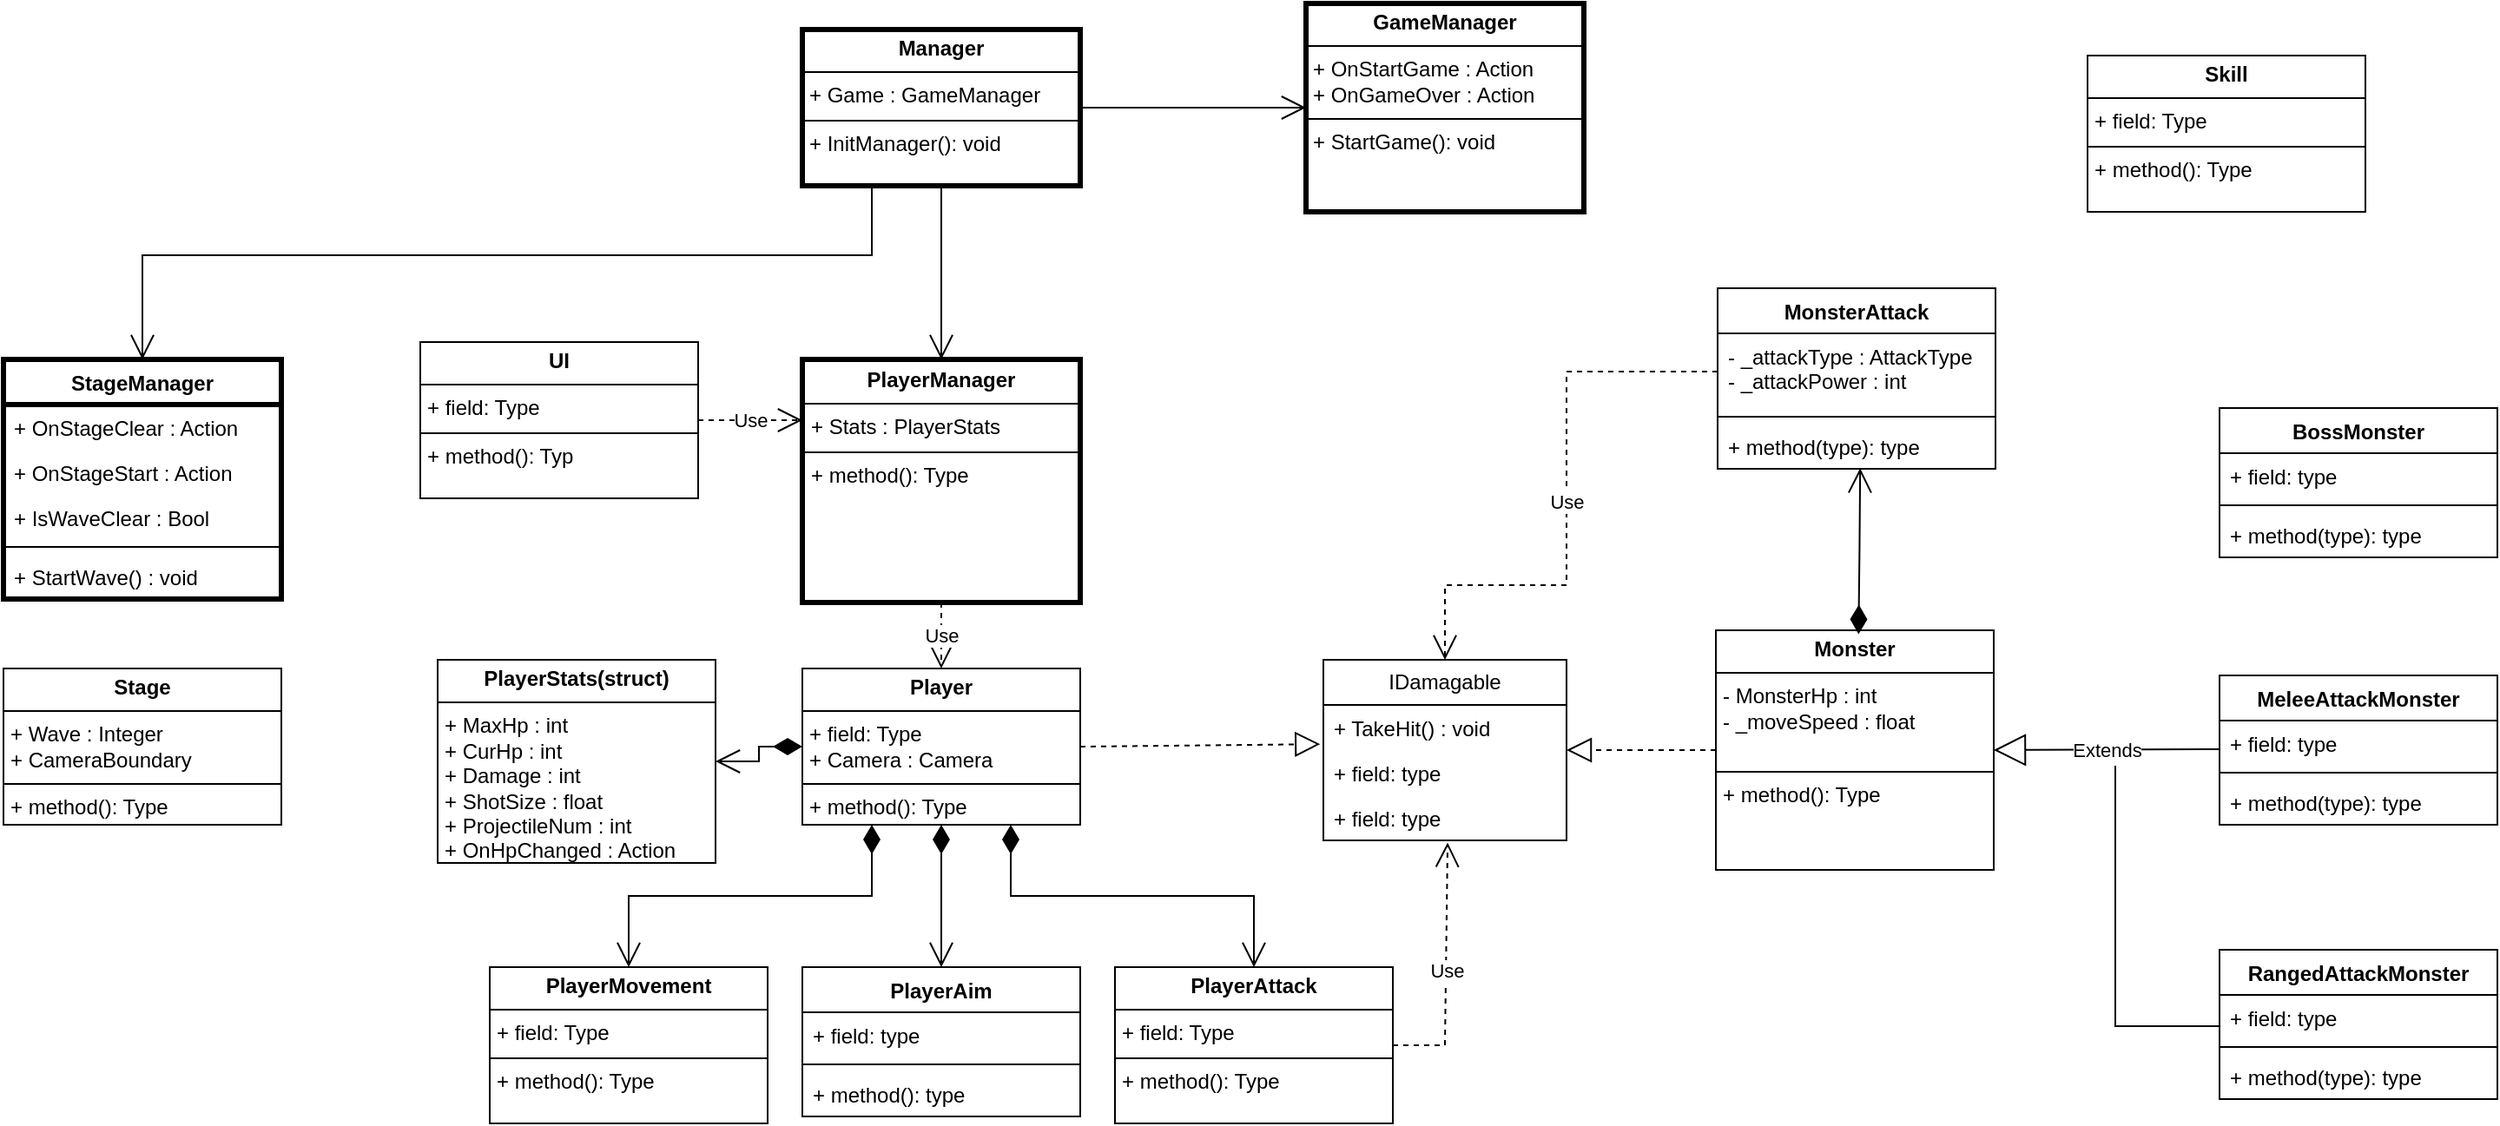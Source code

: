 <mxfile version="26.2.14">
  <diagram id="C5RBs43oDa-KdzZeNtuy" name="Page-1">
    <mxGraphModel grid="1" page="1" gridSize="10" guides="1" tooltips="1" connect="1" arrows="1" fold="1" pageScale="1" pageWidth="1654" pageHeight="1169" math="0" shadow="0">
      <root>
        <mxCell id="WIyWlLk6GJQsqaUBKTNV-0" />
        <mxCell id="WIyWlLk6GJQsqaUBKTNV-1" parent="WIyWlLk6GJQsqaUBKTNV-0" />
        <mxCell id="WXEaCWU6vomBhj6yejDs-34" value="&lt;p style=&quot;margin:0px;margin-top:4px;text-align:center;&quot;&gt;&lt;b&gt;GameManager&lt;/b&gt;&lt;/p&gt;&lt;hr size=&quot;1&quot; style=&quot;border-style:solid;&quot;&gt;&lt;p style=&quot;margin:0px;margin-left:4px;&quot;&gt;+ OnStartGame : Action&lt;/p&gt;&lt;p style=&quot;margin:0px;margin-left:4px;&quot;&gt;+ OnGameOver : Action&lt;/p&gt;&lt;hr size=&quot;1&quot; style=&quot;border-style:solid;&quot;&gt;&lt;p style=&quot;margin:0px;margin-left:4px;&quot;&gt;+ StartGame(): void&lt;/p&gt;" style="verticalAlign=top;align=left;overflow=fill;html=1;whiteSpace=wrap;strokeColor=light-dark(#000000,#0EFF6E);strokeWidth=3;" vertex="1" parent="WIyWlLk6GJQsqaUBKTNV-1">
          <mxGeometry x="590" y="15" width="160" height="120" as="geometry" />
        </mxCell>
        <mxCell id="WXEaCWU6vomBhj6yejDs-40" value="" style="endArrow=open;endFill=1;endSize=12;html=1;rounded=0;entryX=0;entryY=0.5;entryDx=0;entryDy=0;exitX=1;exitY=0.5;exitDx=0;exitDy=0;" edge="1" parent="WIyWlLk6GJQsqaUBKTNV-1" source="WXEaCWU6vomBhj6yejDs-41" target="WXEaCWU6vomBhj6yejDs-34">
          <mxGeometry width="160" relative="1" as="geometry">
            <mxPoint x="500" y="50" as="sourcePoint" />
            <mxPoint x="490" y="210" as="targetPoint" />
          </mxGeometry>
        </mxCell>
        <mxCell id="WXEaCWU6vomBhj6yejDs-41" value="&lt;p style=&quot;margin:0px;margin-top:4px;text-align:center;&quot;&gt;&lt;b&gt;Manager&lt;/b&gt;&lt;/p&gt;&lt;hr size=&quot;1&quot; style=&quot;border-style:solid;&quot;&gt;&lt;p style=&quot;margin:0px;margin-left:4px;&quot;&gt;+ Game : GameManager&lt;/p&gt;&lt;hr size=&quot;1&quot; style=&quot;border-style:solid;&quot;&gt;&lt;p style=&quot;margin:0px;margin-left:4px;&quot;&gt;+ InitManager(): void&lt;/p&gt;" style="verticalAlign=top;align=left;overflow=fill;html=1;whiteSpace=wrap;strokeWidth=3;strokeColor=light-dark(#000000,#0EFF6E);" vertex="1" parent="WIyWlLk6GJQsqaUBKTNV-1">
          <mxGeometry x="300" y="30" width="160" height="90" as="geometry" />
        </mxCell>
        <mxCell id="WXEaCWU6vomBhj6yejDs-42" value="&lt;p style=&quot;margin:0px;margin-top:4px;text-align:center;&quot;&gt;&lt;b&gt;Player&lt;/b&gt;&lt;/p&gt;&lt;hr size=&quot;1&quot; style=&quot;border-style:solid;&quot;&gt;&lt;p style=&quot;margin:0px;margin-left:4px;&quot;&gt;+ field: Type&lt;/p&gt;&lt;p style=&quot;margin:0px;margin-left:4px;&quot;&gt;+ Camera : Camera&lt;/p&gt;&lt;hr size=&quot;1&quot; style=&quot;border-style:solid;&quot;&gt;&lt;p style=&quot;margin:0px;margin-left:4px;&quot;&gt;+ method(): Type&lt;/p&gt;" style="verticalAlign=top;align=left;overflow=fill;html=1;whiteSpace=wrap;" vertex="1" parent="WIyWlLk6GJQsqaUBKTNV-1">
          <mxGeometry x="300" y="398" width="160" height="90" as="geometry" />
        </mxCell>
        <mxCell id="WXEaCWU6vomBhj6yejDs-43" value="&lt;p style=&quot;margin:0px;margin-top:4px;text-align:center;&quot;&gt;&lt;b&gt;Monster&lt;/b&gt;&lt;/p&gt;&lt;hr size=&quot;1&quot; style=&quot;border-style:solid;&quot;&gt;&lt;p style=&quot;margin:0px;margin-left:4px;&quot;&gt;- MonsterHp : int&lt;/p&gt;&lt;p style=&quot;margin:0px;margin-left:4px;&quot;&gt;- _moveSpeed : float&lt;/p&gt;&lt;p style=&quot;margin:0px;margin-left:4px;&quot;&gt;&lt;br&gt;&lt;/p&gt;&lt;hr size=&quot;1&quot; style=&quot;border-style:solid;&quot;&gt;&lt;p style=&quot;margin:0px;margin-left:4px;&quot;&gt;+ method(): Type&lt;/p&gt;" style="verticalAlign=top;align=left;overflow=fill;html=1;whiteSpace=wrap;" vertex="1" parent="WIyWlLk6GJQsqaUBKTNV-1">
          <mxGeometry x="826" y="376" width="160" height="138" as="geometry" />
        </mxCell>
        <mxCell id="WXEaCWU6vomBhj6yejDs-44" value="&lt;p style=&quot;margin:0px;margin-top:4px;text-align:center;&quot;&gt;&lt;b&gt;Stage&lt;/b&gt;&lt;/p&gt;&lt;hr size=&quot;1&quot; style=&quot;border-style:solid;&quot;&gt;&lt;p style=&quot;margin:0px;margin-left:4px;&quot;&gt;+ Wave : Integer&lt;/p&gt;&lt;p style=&quot;margin:0px;margin-left:4px;&quot;&gt;+ CameraBoundary&lt;/p&gt;&lt;hr size=&quot;1&quot; style=&quot;border-style:solid;&quot;&gt;&lt;p style=&quot;margin:0px;margin-left:4px;&quot;&gt;+ method(): Type&lt;/p&gt;" style="verticalAlign=top;align=left;overflow=fill;html=1;whiteSpace=wrap;" vertex="1" parent="WIyWlLk6GJQsqaUBKTNV-1">
          <mxGeometry x="-160" y="398" width="160" height="90" as="geometry" />
        </mxCell>
        <mxCell id="WXEaCWU6vomBhj6yejDs-45" value="&lt;p style=&quot;margin:0px;margin-top:4px;text-align:center;&quot;&gt;&lt;b&gt;PlayerAttack&lt;/b&gt;&lt;/p&gt;&lt;hr size=&quot;1&quot; style=&quot;border-style:solid;&quot;&gt;&lt;p style=&quot;margin:0px;margin-left:4px;&quot;&gt;+ field: Type&lt;/p&gt;&lt;hr size=&quot;1&quot; style=&quot;border-style:solid;&quot;&gt;&lt;p style=&quot;margin:0px;margin-left:4px;&quot;&gt;+ method(): Type&lt;/p&gt;" style="verticalAlign=top;align=left;overflow=fill;html=1;whiteSpace=wrap;" vertex="1" parent="WIyWlLk6GJQsqaUBKTNV-1">
          <mxGeometry x="480" y="570" width="160" height="90" as="geometry" />
        </mxCell>
        <mxCell id="WXEaCWU6vomBhj6yejDs-46" value="" style="endArrow=open;html=1;endSize=12;startArrow=diamondThin;startSize=14;startFill=1;edgeStyle=orthogonalEdgeStyle;align=left;verticalAlign=bottom;rounded=0;exitX=0.75;exitY=1;exitDx=0;exitDy=0;entryX=0.5;entryY=0;entryDx=0;entryDy=0;" edge="1" parent="WIyWlLk6GJQsqaUBKTNV-1" source="WXEaCWU6vomBhj6yejDs-42" target="WXEaCWU6vomBhj6yejDs-45">
          <mxGeometry x="-1" relative="1" as="geometry">
            <mxPoint x="380" y="530" as="sourcePoint" />
            <mxPoint x="540" y="530" as="targetPoint" />
            <mxPoint as="offset" />
          </mxGeometry>
        </mxCell>
        <mxCell id="WXEaCWU6vomBhj6yejDs-47" value="&lt;p style=&quot;margin:0px;margin-top:4px;text-align:center;&quot;&gt;&lt;b&gt;PlayerMovement&lt;/b&gt;&lt;/p&gt;&lt;hr size=&quot;1&quot; style=&quot;border-style:solid;&quot;&gt;&lt;p style=&quot;margin:0px;margin-left:4px;&quot;&gt;+ field: Type&lt;/p&gt;&lt;hr size=&quot;1&quot; style=&quot;border-style:solid;&quot;&gt;&lt;p style=&quot;margin:0px;margin-left:4px;&quot;&gt;+ method(): Type&lt;/p&gt;" style="verticalAlign=top;align=left;overflow=fill;html=1;whiteSpace=wrap;" vertex="1" parent="WIyWlLk6GJQsqaUBKTNV-1">
          <mxGeometry x="120" y="570" width="160" height="90" as="geometry" />
        </mxCell>
        <mxCell id="WXEaCWU6vomBhj6yejDs-49" value="" style="endArrow=open;html=1;endSize=12;startArrow=diamondThin;startSize=14;startFill=1;edgeStyle=orthogonalEdgeStyle;align=left;verticalAlign=bottom;rounded=0;exitX=0.25;exitY=1;exitDx=0;exitDy=0;entryX=0.5;entryY=0;entryDx=0;entryDy=0;" edge="1" parent="WIyWlLk6GJQsqaUBKTNV-1" source="WXEaCWU6vomBhj6yejDs-42" target="WXEaCWU6vomBhj6yejDs-47">
          <mxGeometry x="-0.36" y="-29" relative="1" as="geometry">
            <mxPoint x="110" y="530" as="sourcePoint" />
            <mxPoint x="270" y="530" as="targetPoint" />
            <mxPoint as="offset" />
          </mxGeometry>
        </mxCell>
        <mxCell id="WXEaCWU6vomBhj6yejDs-50" value="&lt;p style=&quot;margin:0px;margin-top:4px;text-align:center;&quot;&gt;&lt;b&gt;Skill&lt;/b&gt;&lt;/p&gt;&lt;hr size=&quot;1&quot; style=&quot;border-style:solid;&quot;&gt;&lt;p style=&quot;margin:0px;margin-left:4px;&quot;&gt;+ field: Type&lt;/p&gt;&lt;hr size=&quot;1&quot; style=&quot;border-style:solid;&quot;&gt;&lt;p style=&quot;margin:0px;margin-left:4px;&quot;&gt;+ method(): Type&lt;/p&gt;" style="verticalAlign=top;align=left;overflow=fill;html=1;whiteSpace=wrap;" vertex="1" parent="WIyWlLk6GJQsqaUBKTNV-1">
          <mxGeometry x="1040" y="45" width="160" height="90" as="geometry" />
        </mxCell>
        <mxCell id="qPLQTtj7EA6GgcH6s_yy-13" value="StageManager" style="swimlane;fontStyle=1;align=center;verticalAlign=top;childLayout=stackLayout;horizontal=1;startSize=26;horizontalStack=0;resizeParent=1;resizeParentMax=0;resizeLast=0;collapsible=1;marginBottom=0;whiteSpace=wrap;html=1;strokeWidth=3;strokeColor=light-dark(#000000,#0EFF6E);" vertex="1" parent="WIyWlLk6GJQsqaUBKTNV-1">
          <mxGeometry x="-160" y="220" width="160" height="138" as="geometry" />
        </mxCell>
        <mxCell id="qPLQTtj7EA6GgcH6s_yy-14" value="+ OnStageClear : Action" style="text;strokeColor=none;fillColor=none;align=left;verticalAlign=top;spacingLeft=4;spacingRight=4;overflow=hidden;rotatable=0;points=[[0,0.5],[1,0.5]];portConstraint=eastwest;whiteSpace=wrap;html=1;" vertex="1" parent="qPLQTtj7EA6GgcH6s_yy-13">
          <mxGeometry y="26" width="160" height="26" as="geometry" />
        </mxCell>
        <mxCell id="qPLQTtj7EA6GgcH6s_yy-28" value="+ OnStageStart : Action" style="text;strokeColor=none;fillColor=none;align=left;verticalAlign=top;spacingLeft=4;spacingRight=4;overflow=hidden;rotatable=0;points=[[0,0.5],[1,0.5]];portConstraint=eastwest;whiteSpace=wrap;html=1;" vertex="1" parent="qPLQTtj7EA6GgcH6s_yy-13">
          <mxGeometry y="52" width="160" height="26" as="geometry" />
        </mxCell>
        <mxCell id="qPLQTtj7EA6GgcH6s_yy-19" value="+ IsWaveClear : Bool&lt;div&gt;&lt;br&gt;&lt;/div&gt;" style="text;strokeColor=none;fillColor=none;align=left;verticalAlign=top;spacingLeft=4;spacingRight=4;overflow=hidden;rotatable=0;points=[[0,0.5],[1,0.5]];portConstraint=eastwest;whiteSpace=wrap;html=1;" vertex="1" parent="qPLQTtj7EA6GgcH6s_yy-13">
          <mxGeometry y="78" width="160" height="26" as="geometry" />
        </mxCell>
        <mxCell id="qPLQTtj7EA6GgcH6s_yy-15" value="" style="line;strokeWidth=1;fillColor=none;align=left;verticalAlign=middle;spacingTop=-1;spacingLeft=3;spacingRight=3;rotatable=0;labelPosition=right;points=[];portConstraint=eastwest;strokeColor=inherit;" vertex="1" parent="qPLQTtj7EA6GgcH6s_yy-13">
          <mxGeometry y="104" width="160" height="8" as="geometry" />
        </mxCell>
        <mxCell id="qPLQTtj7EA6GgcH6s_yy-16" value="+ StartWave() : void" style="text;strokeColor=none;fillColor=none;align=left;verticalAlign=top;spacingLeft=4;spacingRight=4;overflow=hidden;rotatable=0;points=[[0,0.5],[1,0.5]];portConstraint=eastwest;whiteSpace=wrap;html=1;" vertex="1" parent="qPLQTtj7EA6GgcH6s_yy-13">
          <mxGeometry y="112" width="160" height="26" as="geometry" />
        </mxCell>
        <mxCell id="G2PXiA37fLACa45y7a9B-0" value="BossMonster" style="swimlane;fontStyle=1;align=center;verticalAlign=top;childLayout=stackLayout;horizontal=1;startSize=26;horizontalStack=0;resizeParent=1;resizeParentMax=0;resizeLast=0;collapsible=1;marginBottom=0;whiteSpace=wrap;html=1;" vertex="1" parent="WIyWlLk6GJQsqaUBKTNV-1">
          <mxGeometry x="1116" y="248" width="160" height="86" as="geometry" />
        </mxCell>
        <mxCell id="G2PXiA37fLACa45y7a9B-1" value="+ field: type" style="text;strokeColor=none;fillColor=none;align=left;verticalAlign=top;spacingLeft=4;spacingRight=4;overflow=hidden;rotatable=0;points=[[0,0.5],[1,0.5]];portConstraint=eastwest;whiteSpace=wrap;html=1;" vertex="1" parent="G2PXiA37fLACa45y7a9B-0">
          <mxGeometry y="26" width="160" height="26" as="geometry" />
        </mxCell>
        <mxCell id="G2PXiA37fLACa45y7a9B-2" value="" style="line;strokeWidth=1;fillColor=none;align=left;verticalAlign=middle;spacingTop=-1;spacingLeft=3;spacingRight=3;rotatable=0;labelPosition=right;points=[];portConstraint=eastwest;strokeColor=inherit;" vertex="1" parent="G2PXiA37fLACa45y7a9B-0">
          <mxGeometry y="52" width="160" height="8" as="geometry" />
        </mxCell>
        <mxCell id="G2PXiA37fLACa45y7a9B-3" value="+ method(type): type" style="text;strokeColor=none;fillColor=none;align=left;verticalAlign=top;spacingLeft=4;spacingRight=4;overflow=hidden;rotatable=0;points=[[0,0.5],[1,0.5]];portConstraint=eastwest;whiteSpace=wrap;html=1;" vertex="1" parent="G2PXiA37fLACa45y7a9B-0">
          <mxGeometry y="60" width="160" height="26" as="geometry" />
        </mxCell>
        <mxCell id="G2PXiA37fLACa45y7a9B-4" value="MeleeAttackMonster" style="swimlane;fontStyle=1;align=center;verticalAlign=top;childLayout=stackLayout;horizontal=1;startSize=26;horizontalStack=0;resizeParent=1;resizeParentMax=0;resizeLast=0;collapsible=1;marginBottom=0;whiteSpace=wrap;html=1;" vertex="1" parent="WIyWlLk6GJQsqaUBKTNV-1">
          <mxGeometry x="1116" y="402" width="160" height="86" as="geometry" />
        </mxCell>
        <mxCell id="G2PXiA37fLACa45y7a9B-5" value="+ field: type" style="text;strokeColor=none;fillColor=none;align=left;verticalAlign=top;spacingLeft=4;spacingRight=4;overflow=hidden;rotatable=0;points=[[0,0.5],[1,0.5]];portConstraint=eastwest;whiteSpace=wrap;html=1;" vertex="1" parent="G2PXiA37fLACa45y7a9B-4">
          <mxGeometry y="26" width="160" height="26" as="geometry" />
        </mxCell>
        <mxCell id="G2PXiA37fLACa45y7a9B-6" value="" style="line;strokeWidth=1;fillColor=none;align=left;verticalAlign=middle;spacingTop=-1;spacingLeft=3;spacingRight=3;rotatable=0;labelPosition=right;points=[];portConstraint=eastwest;strokeColor=inherit;" vertex="1" parent="G2PXiA37fLACa45y7a9B-4">
          <mxGeometry y="52" width="160" height="8" as="geometry" />
        </mxCell>
        <mxCell id="G2PXiA37fLACa45y7a9B-7" value="+ method(type): type" style="text;strokeColor=none;fillColor=none;align=left;verticalAlign=top;spacingLeft=4;spacingRight=4;overflow=hidden;rotatable=0;points=[[0,0.5],[1,0.5]];portConstraint=eastwest;whiteSpace=wrap;html=1;" vertex="1" parent="G2PXiA37fLACa45y7a9B-4">
          <mxGeometry y="60" width="160" height="26" as="geometry" />
        </mxCell>
        <mxCell id="qPLQTtj7EA6GgcH6s_yy-22" value="" style="endArrow=open;endFill=1;endSize=12;html=1;rounded=0;exitX=0.25;exitY=1;exitDx=0;exitDy=0;entryX=0.5;entryY=0;entryDx=0;entryDy=0;" edge="1" parent="WIyWlLk6GJQsqaUBKTNV-1" source="WXEaCWU6vomBhj6yejDs-41" target="qPLQTtj7EA6GgcH6s_yy-13">
          <mxGeometry width="160" relative="1" as="geometry">
            <mxPoint x="80" y="110" as="sourcePoint" />
            <mxPoint x="240" y="110" as="targetPoint" />
            <Array as="points">
              <mxPoint x="340" y="160" />
              <mxPoint x="-80" y="160" />
            </Array>
          </mxGeometry>
        </mxCell>
        <mxCell id="qPLQTtj7EA6GgcH6s_yy-23" value="PlayerAim" style="swimlane;fontStyle=1;align=center;verticalAlign=top;childLayout=stackLayout;horizontal=1;startSize=26;horizontalStack=0;resizeParent=1;resizeParentMax=0;resizeLast=0;collapsible=1;marginBottom=0;whiteSpace=wrap;html=1;" vertex="1" parent="WIyWlLk6GJQsqaUBKTNV-1">
          <mxGeometry x="300" y="570" width="160" height="86" as="geometry">
            <mxRectangle x="300" y="570" width="100" height="30" as="alternateBounds" />
          </mxGeometry>
        </mxCell>
        <mxCell id="qPLQTtj7EA6GgcH6s_yy-24" value="+ field: type" style="text;strokeColor=none;fillColor=none;align=left;verticalAlign=top;spacingLeft=4;spacingRight=4;overflow=hidden;rotatable=0;points=[[0,0.5],[1,0.5]];portConstraint=eastwest;whiteSpace=wrap;html=1;" vertex="1" parent="qPLQTtj7EA6GgcH6s_yy-23">
          <mxGeometry y="26" width="160" height="26" as="geometry" />
        </mxCell>
        <mxCell id="qPLQTtj7EA6GgcH6s_yy-25" value="" style="line;strokeWidth=1;fillColor=none;align=left;verticalAlign=middle;spacingTop=-1;spacingLeft=3;spacingRight=3;rotatable=0;labelPosition=right;points=[];portConstraint=eastwest;strokeColor=inherit;" vertex="1" parent="qPLQTtj7EA6GgcH6s_yy-23">
          <mxGeometry y="52" width="160" height="8" as="geometry" />
        </mxCell>
        <mxCell id="qPLQTtj7EA6GgcH6s_yy-26" value="+ method(): type" style="text;strokeColor=none;fillColor=none;align=left;verticalAlign=top;spacingLeft=4;spacingRight=4;overflow=hidden;rotatable=0;points=[[0,0.5],[1,0.5]];portConstraint=eastwest;whiteSpace=wrap;html=1;" vertex="1" parent="qPLQTtj7EA6GgcH6s_yy-23">
          <mxGeometry y="60" width="160" height="26" as="geometry" />
        </mxCell>
        <mxCell id="qPLQTtj7EA6GgcH6s_yy-27" value="" style="endArrow=open;html=1;endSize=12;startArrow=diamondThin;startSize=14;startFill=1;edgeStyle=orthogonalEdgeStyle;align=left;verticalAlign=bottom;rounded=0;exitX=0.5;exitY=1;exitDx=0;exitDy=0;" edge="1" parent="WIyWlLk6GJQsqaUBKTNV-1" source="WXEaCWU6vomBhj6yejDs-42">
          <mxGeometry x="-1" y="3" relative="1" as="geometry">
            <mxPoint x="420" y="770" as="sourcePoint" />
            <mxPoint x="380" y="570" as="targetPoint" />
          </mxGeometry>
        </mxCell>
        <mxCell id="G2PXiA37fLACa45y7a9B-11" value="RangedAttackMonster" style="swimlane;fontStyle=1;align=center;verticalAlign=top;childLayout=stackLayout;horizontal=1;startSize=26;horizontalStack=0;resizeParent=1;resizeParentMax=0;resizeLast=0;collapsible=1;marginBottom=0;whiteSpace=wrap;html=1;" vertex="1" parent="WIyWlLk6GJQsqaUBKTNV-1">
          <mxGeometry x="1116" y="560" width="160" height="86" as="geometry" />
        </mxCell>
        <mxCell id="G2PXiA37fLACa45y7a9B-13" value="+ field: type" style="text;strokeColor=none;fillColor=none;align=left;verticalAlign=top;spacingLeft=4;spacingRight=4;overflow=hidden;rotatable=0;points=[[0,0.5],[1,0.5]];portConstraint=eastwest;whiteSpace=wrap;html=1;" vertex="1" parent="G2PXiA37fLACa45y7a9B-11">
          <mxGeometry y="26" width="160" height="26" as="geometry" />
        </mxCell>
        <mxCell id="G2PXiA37fLACa45y7a9B-14" value="" style="line;strokeWidth=1;fillColor=none;align=left;verticalAlign=middle;spacingTop=-1;spacingLeft=3;spacingRight=3;rotatable=0;labelPosition=right;points=[];portConstraint=eastwest;strokeColor=inherit;" vertex="1" parent="G2PXiA37fLACa45y7a9B-11">
          <mxGeometry y="52" width="160" height="8" as="geometry" />
        </mxCell>
        <mxCell id="G2PXiA37fLACa45y7a9B-15" value="+ method(type): type" style="text;strokeColor=none;fillColor=none;align=left;verticalAlign=top;spacingLeft=4;spacingRight=4;overflow=hidden;rotatable=0;points=[[0,0.5],[1,0.5]];portConstraint=eastwest;whiteSpace=wrap;html=1;" vertex="1" parent="G2PXiA37fLACa45y7a9B-11">
          <mxGeometry y="60" width="160" height="26" as="geometry" />
        </mxCell>
        <mxCell id="WXEaCWU6vomBhj6yejDs-51" value="Extends" style="endArrow=block;endSize=16;endFill=0;html=1;rounded=0;entryX=1;entryY=0.5;entryDx=0;entryDy=0;" edge="1" parent="WIyWlLk6GJQsqaUBKTNV-1" target="WXEaCWU6vomBhj6yejDs-43">
          <mxGeometry width="160" relative="1" as="geometry">
            <mxPoint x="1116" y="444.5" as="sourcePoint" />
            <mxPoint x="1016" y="444.5" as="targetPoint" />
          </mxGeometry>
        </mxCell>
        <mxCell id="WXEaCWU6vomBhj6yejDs-52" value="&lt;p style=&quot;margin:0px;margin-top:4px;text-align:center;&quot;&gt;&lt;b&gt;PlayerManager&lt;/b&gt;&lt;/p&gt;&lt;hr size=&quot;1&quot; style=&quot;border-style:solid;&quot;&gt;&lt;p style=&quot;margin:0px;margin-left:4px;&quot;&gt;+ Stats : PlayerStats&lt;/p&gt;&lt;hr size=&quot;1&quot; style=&quot;border-style:solid;&quot;&gt;&lt;p style=&quot;margin:0px;margin-left:4px;&quot;&gt;+ method(): Type&lt;/p&gt;" style="verticalAlign=top;align=left;overflow=fill;html=1;whiteSpace=wrap;labelBorderColor=default;strokeColor=light-dark(#000000,#0EFF6E);strokeWidth=3;" vertex="1" parent="WIyWlLk6GJQsqaUBKTNV-1">
          <mxGeometry x="300" y="220" width="160" height="140" as="geometry" />
        </mxCell>
        <mxCell id="G2PXiA37fLACa45y7a9B-22" value="" style="endArrow=none;html=1;rounded=0;" edge="1" parent="WIyWlLk6GJQsqaUBKTNV-1">
          <mxGeometry width="50" height="50" relative="1" as="geometry">
            <mxPoint x="1056" y="454" as="sourcePoint" />
            <mxPoint x="1116" y="604" as="targetPoint" />
            <Array as="points">
              <mxPoint x="1056" y="604" />
            </Array>
          </mxGeometry>
        </mxCell>
        <mxCell id="WXEaCWU6vomBhj6yejDs-53" value="" style="endArrow=open;endFill=1;endSize=12;html=1;rounded=0;entryX=0.5;entryY=0;entryDx=0;entryDy=0;exitX=0.5;exitY=1;exitDx=0;exitDy=0;" edge="1" parent="WIyWlLk6GJQsqaUBKTNV-1" source="WXEaCWU6vomBhj6yejDs-41" target="WXEaCWU6vomBhj6yejDs-52">
          <mxGeometry width="160" relative="1" as="geometry">
            <mxPoint x="420" y="120" as="sourcePoint" />
            <mxPoint x="420" y="210" as="targetPoint" />
            <Array as="points" />
          </mxGeometry>
        </mxCell>
        <mxCell id="qPLQTtj7EA6GgcH6s_yy-29" value="IDamagable" style="swimlane;fontStyle=0;childLayout=stackLayout;horizontal=1;startSize=26;fillColor=none;horizontalStack=0;resizeParent=1;resizeParentMax=0;resizeLast=0;collapsible=1;marginBottom=0;whiteSpace=wrap;html=1;" vertex="1" parent="WIyWlLk6GJQsqaUBKTNV-1">
          <mxGeometry x="600" y="393" width="140" height="104" as="geometry" />
        </mxCell>
        <mxCell id="qPLQTtj7EA6GgcH6s_yy-30" value="+ TakeHit() : void" style="text;strokeColor=none;fillColor=none;align=left;verticalAlign=top;spacingLeft=4;spacingRight=4;overflow=hidden;rotatable=0;points=[[0,0.5],[1,0.5]];portConstraint=eastwest;whiteSpace=wrap;html=1;" vertex="1" parent="qPLQTtj7EA6GgcH6s_yy-29">
          <mxGeometry y="26" width="140" height="26" as="geometry" />
        </mxCell>
        <mxCell id="qPLQTtj7EA6GgcH6s_yy-31" value="+ field: type" style="text;strokeColor=none;fillColor=none;align=left;verticalAlign=top;spacingLeft=4;spacingRight=4;overflow=hidden;rotatable=0;points=[[0,0.5],[1,0.5]];portConstraint=eastwest;whiteSpace=wrap;html=1;" vertex="1" parent="qPLQTtj7EA6GgcH6s_yy-29">
          <mxGeometry y="52" width="140" height="26" as="geometry" />
        </mxCell>
        <mxCell id="qPLQTtj7EA6GgcH6s_yy-32" value="+ field: type" style="text;strokeColor=none;fillColor=none;align=left;verticalAlign=top;spacingLeft=4;spacingRight=4;overflow=hidden;rotatable=0;points=[[0,0.5],[1,0.5]];portConstraint=eastwest;whiteSpace=wrap;html=1;" vertex="1" parent="qPLQTtj7EA6GgcH6s_yy-29">
          <mxGeometry y="78" width="140" height="26" as="geometry" />
        </mxCell>
        <mxCell id="WXEaCWU6vomBhj6yejDs-54" value="" style="endArrow=block;dashed=1;endFill=0;endSize=12;html=1;rounded=0;exitX=0;exitY=0.5;exitDx=0;exitDy=0;" edge="1" parent="WIyWlLk6GJQsqaUBKTNV-1" source="WXEaCWU6vomBhj6yejDs-43">
          <mxGeometry width="160" relative="1" as="geometry">
            <mxPoint x="750" y="518" as="sourcePoint" />
            <mxPoint x="740" y="445" as="targetPoint" />
          </mxGeometry>
        </mxCell>
        <mxCell id="WXEaCWU6vomBhj6yejDs-55" value="" style="endArrow=block;dashed=1;endFill=0;endSize=12;html=1;rounded=0;entryX=-0.013;entryY=-0.132;entryDx=0;entryDy=0;entryPerimeter=0;exitX=1;exitY=0.5;exitDx=0;exitDy=0;" edge="1" parent="WIyWlLk6GJQsqaUBKTNV-1" source="WXEaCWU6vomBhj6yejDs-42" target="qPLQTtj7EA6GgcH6s_yy-31">
          <mxGeometry width="160" relative="1" as="geometry">
            <mxPoint x="500" y="420" as="sourcePoint" />
            <mxPoint x="480" y="472" as="targetPoint" />
          </mxGeometry>
        </mxCell>
        <mxCell id="WXEaCWU6vomBhj6yejDs-56" value="Use" style="endArrow=open;endSize=12;dashed=1;html=1;rounded=0;exitX=1;exitY=0.5;exitDx=0;exitDy=0;entryX=0.511;entryY=1.047;entryDx=0;entryDy=0;entryPerimeter=0;" edge="1" parent="WIyWlLk6GJQsqaUBKTNV-1" source="WXEaCWU6vomBhj6yejDs-45" target="qPLQTtj7EA6GgcH6s_yy-32">
          <mxGeometry width="160" relative="1" as="geometry">
            <mxPoint x="740" y="640" as="sourcePoint" />
            <mxPoint x="900" y="640" as="targetPoint" />
            <Array as="points">
              <mxPoint x="670" y="615" />
            </Array>
          </mxGeometry>
        </mxCell>
        <mxCell id="G2PXiA37fLACa45y7a9B-23" value="MonsterAttack" style="swimlane;fontStyle=1;align=center;verticalAlign=top;childLayout=stackLayout;horizontal=1;startSize=26;horizontalStack=0;resizeParent=1;resizeParentMax=0;resizeLast=0;collapsible=1;marginBottom=0;whiteSpace=wrap;html=1;" vertex="1" parent="WIyWlLk6GJQsqaUBKTNV-1">
          <mxGeometry x="827" y="179" width="160" height="104" as="geometry" />
        </mxCell>
        <mxCell id="G2PXiA37fLACa45y7a9B-24" value="- _attackType : AttackType&lt;div&gt;- _attackPower : int&lt;/div&gt;" style="text;strokeColor=none;fillColor=none;align=left;verticalAlign=top;spacingLeft=4;spacingRight=4;overflow=hidden;rotatable=0;points=[[0,0.5],[1,0.5]];portConstraint=eastwest;whiteSpace=wrap;html=1;" vertex="1" parent="G2PXiA37fLACa45y7a9B-23">
          <mxGeometry y="26" width="160" height="44" as="geometry" />
        </mxCell>
        <mxCell id="G2PXiA37fLACa45y7a9B-25" value="" style="line;strokeWidth=1;fillColor=none;align=left;verticalAlign=middle;spacingTop=-1;spacingLeft=3;spacingRight=3;rotatable=0;labelPosition=right;points=[];portConstraint=eastwest;strokeColor=inherit;" vertex="1" parent="G2PXiA37fLACa45y7a9B-23">
          <mxGeometry y="70" width="160" height="8" as="geometry" />
        </mxCell>
        <mxCell id="G2PXiA37fLACa45y7a9B-26" value="+ method(type): type" style="text;strokeColor=none;fillColor=none;align=left;verticalAlign=top;spacingLeft=4;spacingRight=4;overflow=hidden;rotatable=0;points=[[0,0.5],[1,0.5]];portConstraint=eastwest;whiteSpace=wrap;html=1;" vertex="1" parent="G2PXiA37fLACa45y7a9B-23">
          <mxGeometry y="78" width="160" height="26" as="geometry" />
        </mxCell>
        <mxCell id="WXEaCWU6vomBhj6yejDs-57" value="Use" style="endArrow=open;endSize=12;dashed=1;html=1;rounded=0;exitX=0;exitY=0.5;exitDx=0;exitDy=0;entryX=0.5;entryY=0;entryDx=0;entryDy=0;" edge="1" parent="WIyWlLk6GJQsqaUBKTNV-1" source="G2PXiA37fLACa45y7a9B-24" target="qPLQTtj7EA6GgcH6s_yy-29">
          <mxGeometry width="160" relative="1" as="geometry">
            <mxPoint x="650" y="625" as="sourcePoint" />
            <mxPoint x="682" y="508" as="targetPoint" />
            <Array as="points">
              <mxPoint x="740" y="227" />
              <mxPoint x="740" y="350" />
              <mxPoint x="670" y="350" />
            </Array>
          </mxGeometry>
        </mxCell>
        <mxCell id="WXEaCWU6vomBhj6yejDs-58" value="" style="endArrow=open;html=1;endSize=12;startArrow=diamondThin;startSize=14;startFill=1;edgeStyle=orthogonalEdgeStyle;align=left;verticalAlign=bottom;rounded=0;exitX=0.451;exitY=0.016;exitDx=0;exitDy=0;exitPerimeter=0;entryX=0.513;entryY=0.987;entryDx=0;entryDy=0;entryPerimeter=0;" edge="1" parent="WIyWlLk6GJQsqaUBKTNV-1" target="G2PXiA37fLACa45y7a9B-26">
          <mxGeometry x="-1" y="3" relative="1" as="geometry">
            <mxPoint x="908.16" y="378.208" as="sourcePoint" />
            <mxPoint x="890" y="320" as="targetPoint" />
          </mxGeometry>
        </mxCell>
        <mxCell id="WXEaCWU6vomBhj6yejDs-59" value="Use" style="endArrow=open;endSize=12;dashed=1;html=1;rounded=0;exitX=0.5;exitY=1;exitDx=0;exitDy=0;entryX=0.5;entryY=0;entryDx=0;entryDy=0;" edge="1" parent="WIyWlLk6GJQsqaUBKTNV-1" source="WXEaCWU6vomBhj6yejDs-52" target="WXEaCWU6vomBhj6yejDs-42">
          <mxGeometry width="160" relative="1" as="geometry">
            <mxPoint x="650" y="625" as="sourcePoint" />
            <mxPoint x="682" y="508" as="targetPoint" />
            <Array as="points">
              <mxPoint x="380" y="380" />
            </Array>
          </mxGeometry>
        </mxCell>
        <mxCell id="SE4xURoudtoqX96x6nxD-0" value="&lt;p style=&quot;margin:0px;margin-top:4px;text-align:center;&quot;&gt;&lt;b&gt;PlayerStats(struct)&lt;/b&gt;&lt;/p&gt;&lt;hr size=&quot;1&quot; style=&quot;border-style:solid;&quot;&gt;&lt;p style=&quot;margin:0px;margin-left:4px;&quot;&gt;+ MaxHp : int&lt;/p&gt;&lt;p style=&quot;margin:0px;margin-left:4px;&quot;&gt;+ CurHp : int&lt;/p&gt;&lt;p style=&quot;margin:0px;margin-left:4px;&quot;&gt;+ Damage : int&lt;/p&gt;&lt;p style=&quot;margin:0px;margin-left:4px;&quot;&gt;+ ShotSize : float&lt;/p&gt;&lt;p style=&quot;margin:0px;margin-left:4px;&quot;&gt;+ ProjectileNum : int&lt;/p&gt;&lt;p style=&quot;margin:0px;margin-left:4px;&quot;&gt;+ OnHpChanged : Action&lt;/p&gt;&lt;hr size=&quot;1&quot; style=&quot;border-style:solid;&quot;&gt;&lt;p style=&quot;margin:0px;margin-left:4px;&quot;&gt;&lt;br&gt;&lt;/p&gt;" style="verticalAlign=top;align=left;overflow=fill;html=1;whiteSpace=wrap;" vertex="1" parent="WIyWlLk6GJQsqaUBKTNV-1">
          <mxGeometry x="90" y="393" width="160" height="117" as="geometry" />
        </mxCell>
        <mxCell id="SE4xURoudtoqX96x6nxD-1" value="" style="endArrow=open;html=1;endSize=12;startArrow=diamondThin;startSize=14;startFill=1;edgeStyle=orthogonalEdgeStyle;align=left;verticalAlign=bottom;rounded=0;exitX=0;exitY=0.5;exitDx=0;exitDy=0;entryX=1;entryY=0.5;entryDx=0;entryDy=0;" edge="1" parent="WIyWlLk6GJQsqaUBKTNV-1" source="WXEaCWU6vomBhj6yejDs-42" target="SE4xURoudtoqX96x6nxD-0">
          <mxGeometry x="-0.36" y="-29" relative="1" as="geometry">
            <mxPoint x="350" y="498" as="sourcePoint" />
            <mxPoint x="210" y="580" as="targetPoint" />
            <mxPoint as="offset" />
          </mxGeometry>
        </mxCell>
        <mxCell id="SE4xURoudtoqX96x6nxD-4" value="&lt;p style=&quot;margin:0px;margin-top:4px;text-align:center;&quot;&gt;&lt;b&gt;UI&lt;/b&gt;&lt;/p&gt;&lt;hr size=&quot;1&quot; style=&quot;border-style:solid;&quot;&gt;&lt;p style=&quot;margin:0px;margin-left:4px;&quot;&gt;+ field: Type&lt;/p&gt;&lt;hr size=&quot;1&quot; style=&quot;border-style:solid;&quot;&gt;&lt;p style=&quot;margin:0px;margin-left:4px;&quot;&gt;+ method(): Typ&lt;/p&gt;" style="verticalAlign=top;align=left;overflow=fill;html=1;whiteSpace=wrap;" vertex="1" parent="WIyWlLk6GJQsqaUBKTNV-1">
          <mxGeometry x="80" y="210" width="160" height="90" as="geometry" />
        </mxCell>
        <mxCell id="SE4xURoudtoqX96x6nxD-5" value="Use" style="endArrow=open;endSize=12;dashed=1;html=1;rounded=0;exitX=1;exitY=0.5;exitDx=0;exitDy=0;entryX=0;entryY=0.25;entryDx=0;entryDy=0;" edge="1" parent="WIyWlLk6GJQsqaUBKTNV-1" source="SE4xURoudtoqX96x6nxD-4" target="WXEaCWU6vomBhj6yejDs-52">
          <mxGeometry width="160" relative="1" as="geometry">
            <mxPoint x="650" y="625" as="sourcePoint" />
            <mxPoint x="682" y="508" as="targetPoint" />
            <Array as="points" />
          </mxGeometry>
        </mxCell>
      </root>
    </mxGraphModel>
  </diagram>
</mxfile>
